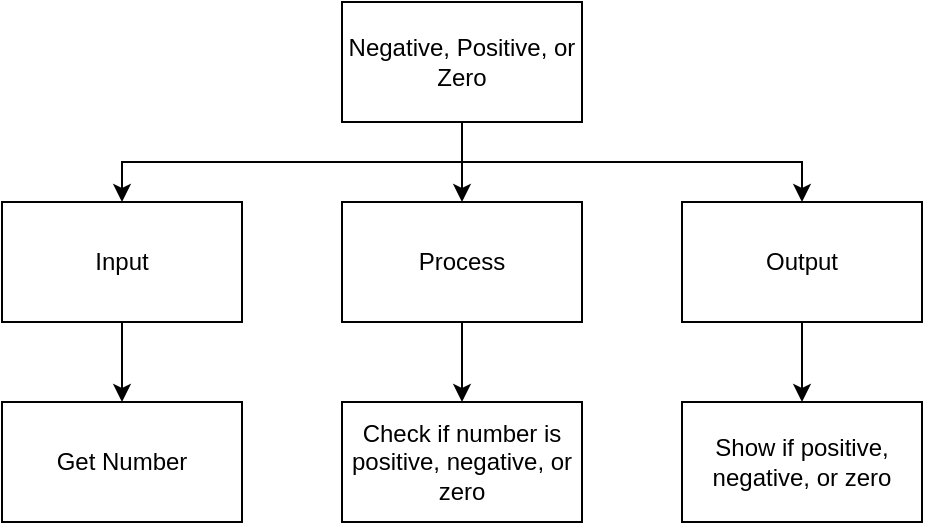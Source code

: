 <mxfile version="14.6.10" type="github">
  <diagram id="cwuVCM6SGDI1VePdqwwk" name="Page-1">
    <mxGraphModel dx="582" dy="415" grid="1" gridSize="10" guides="1" tooltips="1" connect="1" arrows="1" fold="1" page="1" pageScale="1" pageWidth="850" pageHeight="1100" math="0" shadow="0">
      <root>
        <mxCell id="0" />
        <mxCell id="1" parent="0" />
        <mxCell id="ahhh7KqVjNTZdT77nNfx-8" style="edgeStyle=orthogonalEdgeStyle;rounded=0;orthogonalLoop=1;jettySize=auto;html=1;exitX=0.5;exitY=1;exitDx=0;exitDy=0;entryX=0.5;entryY=0;entryDx=0;entryDy=0;" edge="1" parent="1" source="ahhh7KqVjNTZdT77nNfx-1" target="ahhh7KqVjNTZdT77nNfx-3">
          <mxGeometry relative="1" as="geometry" />
        </mxCell>
        <mxCell id="ahhh7KqVjNTZdT77nNfx-9" style="edgeStyle=orthogonalEdgeStyle;rounded=0;orthogonalLoop=1;jettySize=auto;html=1;exitX=0.5;exitY=1;exitDx=0;exitDy=0;entryX=0.5;entryY=0;entryDx=0;entryDy=0;" edge="1" parent="1" source="ahhh7KqVjNTZdT77nNfx-1" target="ahhh7KqVjNTZdT77nNfx-2">
          <mxGeometry relative="1" as="geometry" />
        </mxCell>
        <mxCell id="ahhh7KqVjNTZdT77nNfx-10" style="edgeStyle=orthogonalEdgeStyle;rounded=0;orthogonalLoop=1;jettySize=auto;html=1;exitX=0.5;exitY=1;exitDx=0;exitDy=0;" edge="1" parent="1" source="ahhh7KqVjNTZdT77nNfx-1" target="ahhh7KqVjNTZdT77nNfx-4">
          <mxGeometry relative="1" as="geometry" />
        </mxCell>
        <mxCell id="ahhh7KqVjNTZdT77nNfx-1" value="Negative, Positive, or Zero" style="rounded=0;whiteSpace=wrap;html=1;" vertex="1" parent="1">
          <mxGeometry x="240" y="190" width="120" height="60" as="geometry" />
        </mxCell>
        <mxCell id="ahhh7KqVjNTZdT77nNfx-11" style="edgeStyle=orthogonalEdgeStyle;rounded=0;orthogonalLoop=1;jettySize=auto;html=1;exitX=0.5;exitY=1;exitDx=0;exitDy=0;entryX=0.5;entryY=0;entryDx=0;entryDy=0;" edge="1" parent="1" source="ahhh7KqVjNTZdT77nNfx-2" target="ahhh7KqVjNTZdT77nNfx-5">
          <mxGeometry relative="1" as="geometry" />
        </mxCell>
        <mxCell id="ahhh7KqVjNTZdT77nNfx-2" value="Input" style="rounded=0;whiteSpace=wrap;html=1;" vertex="1" parent="1">
          <mxGeometry x="70" y="290" width="120" height="60" as="geometry" />
        </mxCell>
        <mxCell id="ahhh7KqVjNTZdT77nNfx-12" style="edgeStyle=orthogonalEdgeStyle;rounded=0;orthogonalLoop=1;jettySize=auto;html=1;exitX=0.5;exitY=1;exitDx=0;exitDy=0;entryX=0.5;entryY=0;entryDx=0;entryDy=0;" edge="1" parent="1" source="ahhh7KqVjNTZdT77nNfx-3" target="ahhh7KqVjNTZdT77nNfx-6">
          <mxGeometry relative="1" as="geometry" />
        </mxCell>
        <mxCell id="ahhh7KqVjNTZdT77nNfx-3" value="Process" style="rounded=0;whiteSpace=wrap;html=1;" vertex="1" parent="1">
          <mxGeometry x="240" y="290" width="120" height="60" as="geometry" />
        </mxCell>
        <mxCell id="ahhh7KqVjNTZdT77nNfx-13" style="edgeStyle=orthogonalEdgeStyle;rounded=0;orthogonalLoop=1;jettySize=auto;html=1;exitX=0.5;exitY=1;exitDx=0;exitDy=0;entryX=0.5;entryY=0;entryDx=0;entryDy=0;" edge="1" parent="1" source="ahhh7KqVjNTZdT77nNfx-4" target="ahhh7KqVjNTZdT77nNfx-7">
          <mxGeometry relative="1" as="geometry" />
        </mxCell>
        <mxCell id="ahhh7KqVjNTZdT77nNfx-4" value="Output" style="rounded=0;whiteSpace=wrap;html=1;" vertex="1" parent="1">
          <mxGeometry x="410" y="290" width="120" height="60" as="geometry" />
        </mxCell>
        <mxCell id="ahhh7KqVjNTZdT77nNfx-5" value="Get Number" style="rounded=0;whiteSpace=wrap;html=1;" vertex="1" parent="1">
          <mxGeometry x="70" y="390" width="120" height="60" as="geometry" />
        </mxCell>
        <mxCell id="ahhh7KqVjNTZdT77nNfx-6" value="Check if number is positive, negative, or zero" style="rounded=0;whiteSpace=wrap;html=1;" vertex="1" parent="1">
          <mxGeometry x="240" y="390" width="120" height="60" as="geometry" />
        </mxCell>
        <mxCell id="ahhh7KqVjNTZdT77nNfx-7" value="Show if positive, negative, or zero" style="rounded=0;whiteSpace=wrap;html=1;" vertex="1" parent="1">
          <mxGeometry x="410" y="390" width="120" height="60" as="geometry" />
        </mxCell>
      </root>
    </mxGraphModel>
  </diagram>
</mxfile>
